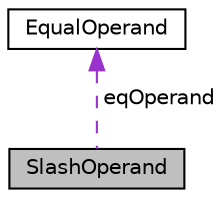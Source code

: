 digraph "SlashOperand"
{
  edge [fontname="Helvetica",fontsize="10",labelfontname="Helvetica",labelfontsize="10"];
  node [fontname="Helvetica",fontsize="10",shape=record];
  Node1 [label="SlashOperand",height=0.2,width=0.4,color="black", fillcolor="grey75", style="filled", fontcolor="black"];
  Node2 -> Node1 [dir="back",color="darkorchid3",fontsize="10",style="dashed",label=" eqOperand" ,fontname="Helvetica"];
  Node2 [label="EqualOperand",height=0.2,width=0.4,color="black", fillcolor="white", style="filled",URL="$struct_equal_operand.html",tooltip="Помощна структура за Xpath заявките "];
}
